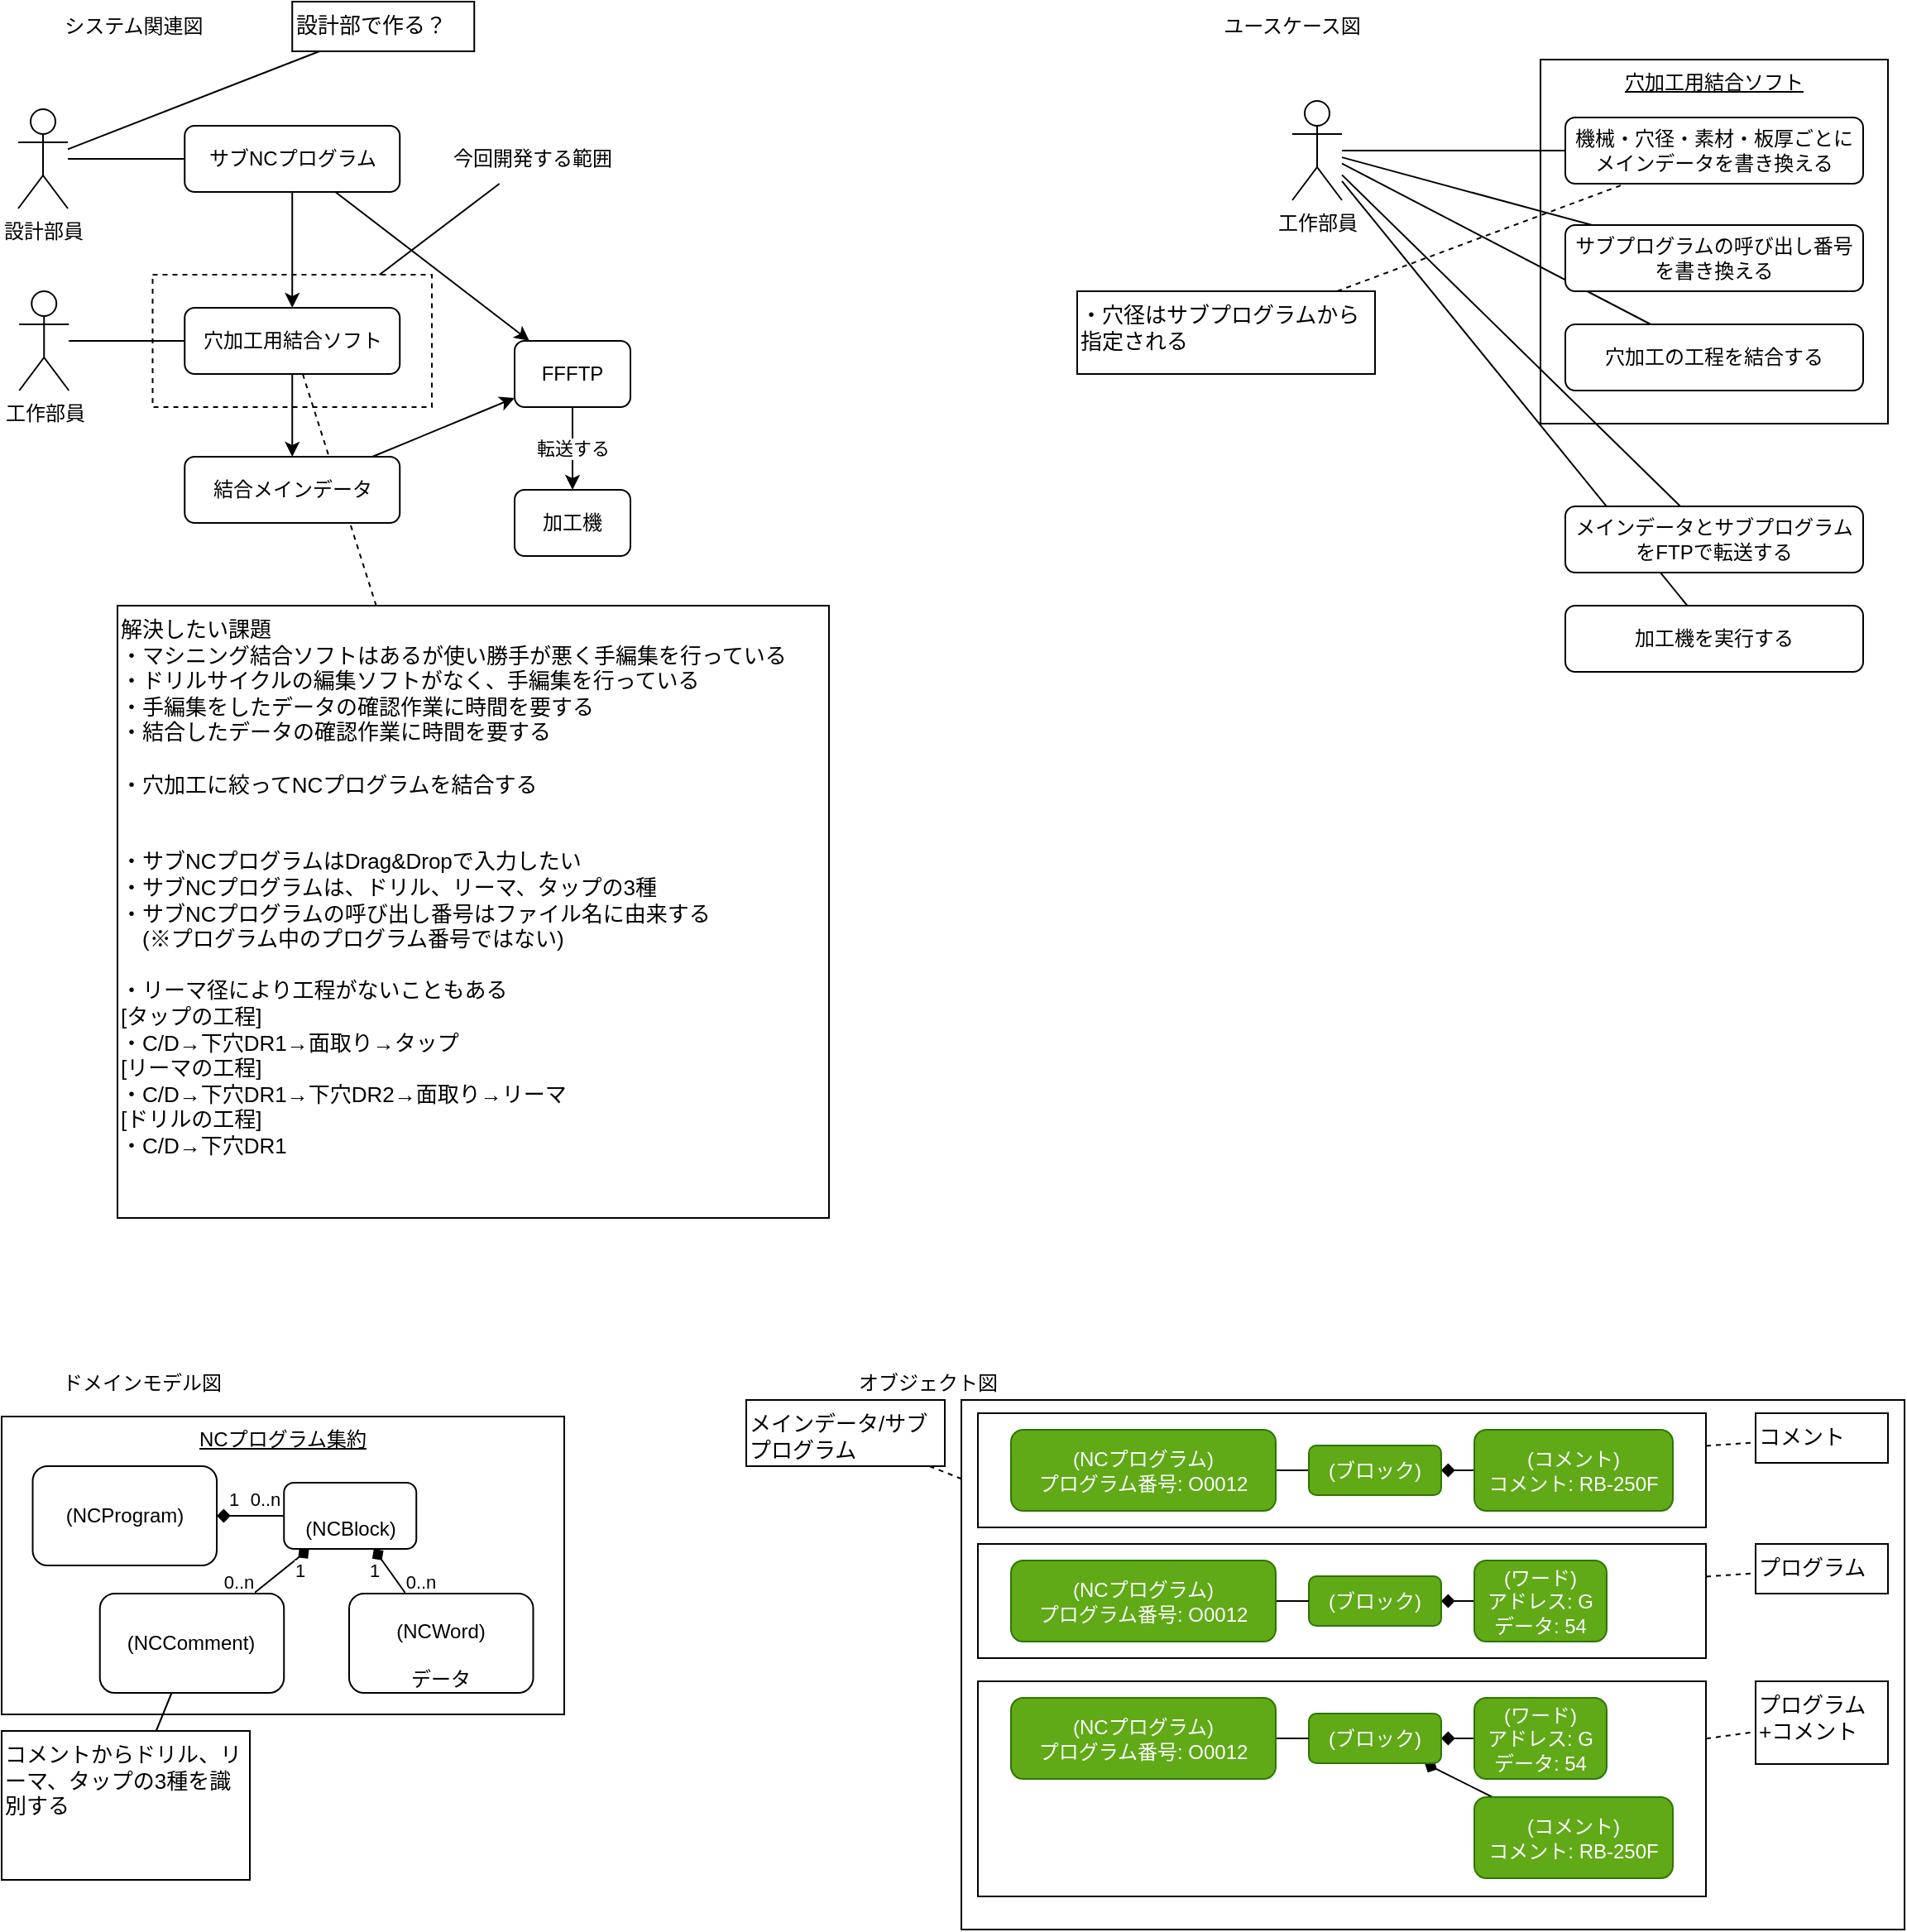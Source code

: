 <mxfile>
    <diagram id="RzdB1_ECVK01WcsdOi-J" name="sodo">
        <mxGraphModel dx="1145" dy="654" grid="1" gridSize="10" guides="1" tooltips="1" connect="1" arrows="1" fold="1" page="1" pageScale="1" pageWidth="1169" pageHeight="827" background="none" math="0" shadow="0">
            <root>
                <mxCell id="0"/>
                <mxCell id="1" parent="0"/>
                <mxCell id="632" value="" style="rounded=0;whiteSpace=wrap;html=1;fontSize=16;" parent="1" vertex="1">
                    <mxGeometry x="590" y="860" width="570" height="320" as="geometry"/>
                </mxCell>
                <mxCell id="631" style="edgeStyle=none;html=1;startArrow=none;startFill=0;endArrow=none;endFill=0;dashed=1;" parent="1" source="629" target="604" edge="1">
                    <mxGeometry relative="1" as="geometry"/>
                </mxCell>
                <mxCell id="629" value="" style="rounded=0;whiteSpace=wrap;html=1;fontSize=16;" parent="1" vertex="1">
                    <mxGeometry x="600" y="947" width="440" height="69" as="geometry"/>
                </mxCell>
                <mxCell id="627" style="edgeStyle=none;html=1;dashed=1;startArrow=none;startFill=0;endArrow=none;endFill=0;" parent="1" source="622" target="IUCaD1viUXP5vsJWslPz-527" edge="1">
                    <mxGeometry relative="1" as="geometry"/>
                </mxCell>
                <mxCell id="622" value="" style="rounded=0;whiteSpace=wrap;html=1;fontSize=16;" parent="1" vertex="1">
                    <mxGeometry x="600" y="868" width="440" height="69" as="geometry"/>
                </mxCell>
                <mxCell id="363" value="&lt;u&gt;NCプログラム集約&lt;/u&gt;" style="rounded=0;whiteSpace=wrap;html=1;verticalAlign=top;" parent="1" vertex="1">
                    <mxGeometry x="10" y="870" width="340" height="180" as="geometry"/>
                </mxCell>
                <mxCell id="240" value="&lt;u&gt;穴加工用結合ソフト&lt;/u&gt;" style="rounded=0;whiteSpace=wrap;html=1;verticalAlign=top;" parent="1" vertex="1">
                    <mxGeometry x="940" y="50" width="210" height="220" as="geometry"/>
                </mxCell>
                <mxCell id="164" style="edgeStyle=none;html=1;fontColor=#FF0000;endArrow=none;endFill=0;dashed=1;startArrow=none;" parent="1" source="5" target="158" edge="1">
                    <mxGeometry relative="1" as="geometry"/>
                </mxCell>
                <mxCell id="121" value="" style="rounded=0;whiteSpace=wrap;html=1;dashed=1;fillColor=none;" parent="1" vertex="1">
                    <mxGeometry x="101.24" y="180" width="168.76" height="80" as="geometry"/>
                </mxCell>
                <mxCell id="2" value="システム関連図" style="text;html=1;strokeColor=none;fillColor=none;align=center;verticalAlign=middle;whiteSpace=wrap;rounded=0;" parent="1" vertex="1">
                    <mxGeometry x="40" y="20" width="100" height="20" as="geometry"/>
                </mxCell>
                <mxCell id="611" style="edgeStyle=none;html=1;startArrow=none;startFill=0;endArrow=classic;endFill=1;" parent="1" source="5" target="610" edge="1">
                    <mxGeometry relative="1" as="geometry"/>
                </mxCell>
                <mxCell id="5" value="穴加工用結合ソフト" style="rounded=1;whiteSpace=wrap;html=1;" parent="1" vertex="1">
                    <mxGeometry x="120.62" y="200" width="130" height="40" as="geometry"/>
                </mxCell>
                <mxCell id="21" value="ユースケース図" style="text;html=1;strokeColor=none;fillColor=none;align=center;verticalAlign=middle;whiteSpace=wrap;rounded=0;" parent="1" vertex="1">
                    <mxGeometry x="740" y="20" width="100" height="20" as="geometry"/>
                </mxCell>
                <mxCell id="33" value="ドメインモデル図" style="text;html=1;strokeColor=none;fillColor=none;align=center;verticalAlign=middle;whiteSpace=wrap;rounded=0;" parent="1" vertex="1">
                    <mxGeometry x="40" y="840" width="110" height="20" as="geometry"/>
                </mxCell>
                <mxCell id="123" style="edgeStyle=none;html=1;endArrow=none;endFill=0;" parent="1" source="122" target="121" edge="1">
                    <mxGeometry relative="1" as="geometry"/>
                </mxCell>
                <mxCell id="122" value="今回開発する範囲" style="text;html=1;strokeColor=none;fillColor=none;align=center;verticalAlign=middle;whiteSpace=wrap;rounded=0;" parent="1" vertex="1">
                    <mxGeometry x="260.62" y="95" width="140" height="30" as="geometry"/>
                </mxCell>
                <mxCell id="260" style="edgeStyle=none;html=1;fontColor=#009900;endArrow=none;endFill=0;" parent="1" source="238" target="259" edge="1">
                    <mxGeometry relative="1" as="geometry"/>
                </mxCell>
                <mxCell id="589" style="edgeStyle=none;html=1;endArrow=none;endFill=0;" parent="1" source="238" target="588" edge="1">
                    <mxGeometry relative="1" as="geometry"/>
                </mxCell>
                <mxCell id="597" style="edgeStyle=none;html=1;endArrow=none;endFill=0;" parent="1" source="238" target="596" edge="1">
                    <mxGeometry relative="1" as="geometry"/>
                </mxCell>
                <mxCell id="607" style="edgeStyle=none;html=1;startArrow=none;startFill=0;endArrow=none;endFill=0;" parent="1" source="238" target="606" edge="1">
                    <mxGeometry relative="1" as="geometry"/>
                </mxCell>
                <mxCell id="609" style="edgeStyle=none;html=1;startArrow=none;startFill=0;endArrow=none;endFill=0;" parent="1" source="238" target="608" edge="1">
                    <mxGeometry relative="1" as="geometry"/>
                </mxCell>
                <mxCell id="238" value="工作部員" style="shape=umlActor;verticalLabelPosition=bottom;verticalAlign=top;html=1;outlineConnect=0;" parent="1" vertex="1">
                    <mxGeometry x="790" y="75" width="30" height="60" as="geometry"/>
                </mxCell>
                <mxCell id="585" style="edgeStyle=none;html=1;endArrow=none;endFill=0;" parent="1" source="249" target="5" edge="1">
                    <mxGeometry relative="1" as="geometry"/>
                </mxCell>
                <mxCell id="249" value="工作部員" style="shape=umlActor;verticalLabelPosition=bottom;verticalAlign=top;html=1;outlineConnect=0;" parent="1" vertex="1">
                    <mxGeometry x="20.62" y="190" width="30" height="60" as="geometry"/>
                </mxCell>
                <mxCell id="259" value="サブプログラムの呼び出し番号を書き換える" style="rounded=1;whiteSpace=wrap;html=1;" parent="1" vertex="1">
                    <mxGeometry x="955" y="150" width="180" height="40" as="geometry"/>
                </mxCell>
                <mxCell id="372" value="オブジェクト図" style="text;html=1;strokeColor=none;fillColor=none;align=center;verticalAlign=middle;whiteSpace=wrap;rounded=0;" parent="1" vertex="1">
                    <mxGeometry x="520" y="840" width="100" height="20" as="geometry"/>
                </mxCell>
                <mxCell id="594" style="edgeStyle=none;html=1;endArrow=none;endFill=0;" parent="1" source="465" target="592" edge="1">
                    <mxGeometry relative="1" as="geometry"/>
                </mxCell>
                <mxCell id="465" value="(NCプログラム)&lt;br&gt;プログラム番号: O0012" style="rounded=1;whiteSpace=wrap;html=1;verticalAlign=middle;align=center;fillColor=#60a917;strokeColor=#2D7600;fontColor=#ffffff;" parent="1" vertex="1">
                    <mxGeometry x="620" y="878" width="160" height="49" as="geometry"/>
                </mxCell>
                <mxCell id="664" value="1" style="edgeStyle=none;html=1;startArrow=diamond;startFill=1;endArrow=none;endFill=0;" edge="1" parent="1" source="513" target="661">
                    <mxGeometry x="-0.508" y="10" relative="1" as="geometry">
                        <mxPoint as="offset"/>
                    </mxGeometry>
                </mxCell>
                <mxCell id="667" value="0..n" style="edgeLabel;html=1;align=center;verticalAlign=middle;resizable=0;points=[];" vertex="1" connectable="0" parent="664">
                    <mxGeometry x="0.615" relative="1" as="geometry">
                        <mxPoint x="-4" y="-10" as="offset"/>
                    </mxGeometry>
                </mxCell>
                <mxCell id="513" value="&lt;span style=&quot;color: rgb(255 , 255 , 255)&quot;&gt;&lt;u&gt;NCプログラム&lt;/u&gt;&lt;/span&gt;(NCProgram&lt;span&gt;)&lt;/span&gt;&lt;br style=&quot;color: rgb(255 , 255 , 255)&quot;&gt;&lt;span style=&quot;color: rgb(255 , 255 , 255)&quot;&gt;プログラム番号&lt;/span&gt;" style="rounded=1;whiteSpace=wrap;html=1;verticalAlign=middle;align=center;" parent="1" vertex="1">
                    <mxGeometry x="28.76" y="900" width="111.24" height="60" as="geometry"/>
                </mxCell>
                <mxCell id="158" value="&lt;span&gt;解決したい課題&lt;br&gt;・マシニング結合ソフトはあるが使い勝手が悪く手編集を行っている&lt;/span&gt;&lt;br&gt;&lt;p style=&quot;margin-top: 0pt ; margin-bottom: 0pt ; margin-left: 0in ; direction: ltr ; unicode-bidi: embed ; word-break: normal&quot;&gt;・ドリルサイクルの編集ソフトがなく、手編集を行っている&lt;/p&gt;&lt;p style=&quot;margin-top: 0pt ; margin-bottom: 0pt ; margin-left: 0in ; direction: ltr ; unicode-bidi: embed ; word-break: normal&quot;&gt;・手編集をしたデータの確認作業に時間を要する&lt;/p&gt;&lt;p style=&quot;margin-top: 0pt ; margin-bottom: 0pt ; margin-left: 0in ; direction: ltr ; unicode-bidi: embed ; word-break: normal&quot;&gt;・結合したデータの確認作業に時間を要する&lt;/p&gt;&lt;p style=&quot;margin-top: 0pt ; margin-bottom: 0pt ; margin-left: 0in ; direction: ltr ; unicode-bidi: embed ; word-break: normal&quot;&gt;&lt;br&gt;&lt;/p&gt;&lt;p style=&quot;margin-top: 0pt ; margin-bottom: 0pt ; margin-left: 0in ; direction: ltr ; unicode-bidi: embed ; word-break: normal&quot;&gt;・穴加工に絞ってNCプログラムを結合する&lt;/p&gt;&lt;p style=&quot;margin-top: 0pt ; margin-bottom: 0pt ; margin-left: 0in ; direction: ltr ; unicode-bidi: embed ; word-break: normal&quot;&gt;&lt;br&gt;&lt;/p&gt;&lt;p style=&quot;margin-top: 0pt ; margin-bottom: 0pt ; margin-left: 0in ; direction: ltr ; unicode-bidi: embed ; word-break: normal&quot;&gt;&lt;br&gt;&lt;/p&gt;&lt;p style=&quot;margin-top: 0pt ; margin-bottom: 0pt ; margin-left: 0in ; direction: ltr ; unicode-bidi: embed ; word-break: normal&quot;&gt;・サブNCプログラムはDrag&amp;amp;Dropで入力したい&lt;/p&gt;&lt;p style=&quot;margin-top: 0pt ; margin-bottom: 0pt ; margin-left: 0in ; direction: ltr ; unicode-bidi: embed ; word-break: normal&quot;&gt;・サブNCプログラムは、ドリル、リーマ、タップの3種&lt;/p&gt;&lt;p style=&quot;margin-top: 0pt ; margin-bottom: 0pt ; margin-left: 0in ; direction: ltr ; unicode-bidi: embed ; word-break: normal&quot;&gt;・サブNCプログラムの呼び出し番号はファイル名に由来する&lt;/p&gt;&lt;p style=&quot;margin-top: 0pt ; margin-bottom: 0pt ; margin-left: 0in ; direction: ltr ; unicode-bidi: embed ; word-break: normal&quot;&gt;　(※プログラム中のプログラム番号ではない)&lt;/p&gt;&lt;p style=&quot;margin-top: 0pt ; margin-bottom: 0pt ; margin-left: 0in ; direction: ltr ; unicode-bidi: embed ; word-break: normal&quot;&gt;&lt;br&gt;&lt;/p&gt;&lt;p style=&quot;margin-top: 0pt ; margin-bottom: 0pt ; margin-left: 0in ; direction: ltr ; unicode-bidi: embed ; word-break: normal&quot;&gt;・リーマ径により工程がないこともある&lt;/p&gt;&lt;p style=&quot;margin-top: 0pt ; margin-bottom: 0pt ; margin-left: 0in ; direction: ltr ; unicode-bidi: embed ; word-break: normal&quot;&gt;[タップの工程]&lt;/p&gt;&lt;p style=&quot;margin-top: 0pt ; margin-bottom: 0pt ; margin-left: 0in ; direction: ltr ; unicode-bidi: embed ; word-break: normal&quot;&gt;・C/D→下穴DR1→面取り→タップ&lt;/p&gt;&lt;p style=&quot;margin-top: 0pt ; margin-bottom: 0pt ; margin-left: 0in ; direction: ltr ; unicode-bidi: embed ; word-break: normal&quot;&gt;[リーマの工程]&lt;/p&gt;&lt;p style=&quot;margin-top: 0pt ; margin-bottom: 0pt ; margin-left: 0in ; direction: ltr ; unicode-bidi: embed ; word-break: normal&quot;&gt;・C/D→下穴DR1→下穴DR2→面取り→リーマ&lt;br&gt;&lt;/p&gt;&lt;p style=&quot;margin-top: 0pt ; margin-bottom: 0pt ; margin-left: 0in ; direction: ltr ; unicode-bidi: embed ; word-break: normal&quot;&gt;[ドリルの工程]&lt;/p&gt;・C/D→下穴DR1" style="rounded=0;whiteSpace=wrap;html=1;align=left;verticalAlign=top;fontSize=13;fontColor=default;" parent="1" vertex="1">
                    <mxGeometry x="80" y="380" width="430" height="370" as="geometry"/>
                </mxCell>
                <mxCell id="IUCaD1viUXP5vsJWslPz-527" value="&lt;span style=&quot;font-size: 13px&quot;&gt;コメント&lt;br style=&quot;font-size: 13px&quot;&gt;&lt;/span&gt;" style="rounded=0;whiteSpace=wrap;html=1;align=left;verticalAlign=top;fontSize=13;spacing=2;" parent="1" vertex="1">
                    <mxGeometry x="1070" y="868" width="80" height="30" as="geometry"/>
                </mxCell>
                <mxCell id="537" value="コメントからドリル、リーマ、タップの3種を識別する" style="rounded=0;whiteSpace=wrap;html=1;align=left;verticalAlign=top;fontSize=13;spacing=2;" parent="1" vertex="1">
                    <mxGeometry x="10" y="1060" width="150" height="90" as="geometry"/>
                </mxCell>
                <mxCell id="580" style="edgeStyle=none;html=1;" parent="1" source="579" target="5" edge="1">
                    <mxGeometry relative="1" as="geometry"/>
                </mxCell>
                <mxCell id="613" style="edgeStyle=none;html=1;startArrow=none;startFill=0;endArrow=classic;endFill=1;" parent="1" source="579" target="612" edge="1">
                    <mxGeometry relative="1" as="geometry"/>
                </mxCell>
                <mxCell id="579" value="サブNCプログラム" style="rounded=1;whiteSpace=wrap;html=1;" parent="1" vertex="1">
                    <mxGeometry x="120.62" y="90" width="130" height="40" as="geometry"/>
                </mxCell>
                <mxCell id="582" style="edgeStyle=none;html=1;endArrow=none;endFill=0;" parent="1" source="581" target="579" edge="1">
                    <mxGeometry relative="1" as="geometry"/>
                </mxCell>
                <mxCell id="581" value="設計部員" style="shape=umlActor;verticalLabelPosition=bottom;verticalAlign=top;html=1;outlineConnect=0;" parent="1" vertex="1">
                    <mxGeometry x="20.0" y="80" width="30" height="60" as="geometry"/>
                </mxCell>
                <mxCell id="584" style="edgeStyle=none;html=1;endArrow=none;endFill=0;" parent="1" source="583" target="581" edge="1">
                    <mxGeometry relative="1" as="geometry"/>
                </mxCell>
                <mxCell id="583" value="設計部で作る？" style="rounded=0;whiteSpace=wrap;html=1;align=left;verticalAlign=top;fontSize=13;fontColor=default;" parent="1" vertex="1">
                    <mxGeometry x="185.62" y="15" width="110" height="30" as="geometry"/>
                </mxCell>
                <mxCell id="588" value="機械・穴径・素材・板厚ごとにメインデータを書き換える" style="rounded=1;whiteSpace=wrap;html=1;" parent="1" vertex="1">
                    <mxGeometry x="955" y="85" width="180" height="40" as="geometry"/>
                </mxCell>
                <mxCell id="591" style="edgeStyle=none;html=1;endArrow=none;endFill=0;dashed=1;" parent="1" source="590" target="588" edge="1">
                    <mxGeometry relative="1" as="geometry"/>
                </mxCell>
                <mxCell id="590" value="・穴径はサブプログラムから指定される&lt;br&gt;&lt;p style=&quot;margin-top: 0pt ; margin-bottom: 0pt ; margin-left: 0in ; direction: ltr ; unicode-bidi: embed ; word-break: normal&quot;&gt;&lt;br&gt;&lt;/p&gt;" style="rounded=0;whiteSpace=wrap;html=1;align=left;verticalAlign=top;fontSize=13;fontColor=default;" parent="1" vertex="1">
                    <mxGeometry x="660" y="190" width="180" height="50" as="geometry"/>
                </mxCell>
                <mxCell id="595" style="edgeStyle=none;html=1;endArrow=none;endFill=0;startArrow=diamond;startFill=1;" parent="1" source="601" target="593" edge="1">
                    <mxGeometry relative="1" as="geometry"/>
                </mxCell>
                <mxCell id="599" style="edgeStyle=none;html=1;endArrow=none;endFill=0;startArrow=diamond;startFill=1;" parent="1" source="592" target="598" edge="1">
                    <mxGeometry relative="1" as="geometry"/>
                </mxCell>
                <mxCell id="592" value="(ブロック)" style="rounded=1;whiteSpace=wrap;html=1;verticalAlign=middle;align=center;fillColor=#60a917;strokeColor=#2D7600;fontColor=#ffffff;" parent="1" vertex="1">
                    <mxGeometry x="800" y="887.5" width="80" height="30" as="geometry"/>
                </mxCell>
                <mxCell id="593" value="(ワード)&lt;br&gt;アドレス: G&lt;br&gt;データ: 54" style="rounded=1;whiteSpace=wrap;html=1;verticalAlign=middle;align=center;fillColor=#60a917;strokeColor=#2D7600;fontColor=#ffffff;" parent="1" vertex="1">
                    <mxGeometry x="900" y="957" width="80" height="49" as="geometry"/>
                </mxCell>
                <mxCell id="596" value="穴加工の工程を結合する" style="rounded=1;whiteSpace=wrap;html=1;" parent="1" vertex="1">
                    <mxGeometry x="955" y="210" width="180" height="40" as="geometry"/>
                </mxCell>
                <mxCell id="598" value="(コメント)&lt;br&gt;コメント: RB-250F" style="rounded=1;whiteSpace=wrap;html=1;verticalAlign=middle;align=center;fillColor=#60a917;strokeColor=#2D7600;fontColor=#ffffff;" parent="1" vertex="1">
                    <mxGeometry x="900" y="878" width="120" height="49" as="geometry"/>
                </mxCell>
                <mxCell id="601" value="(ブロック)" style="rounded=1;whiteSpace=wrap;html=1;verticalAlign=middle;align=center;fillColor=#60a917;strokeColor=#2D7600;fontColor=#ffffff;" parent="1" vertex="1">
                    <mxGeometry x="800" y="966.5" width="80" height="30" as="geometry"/>
                </mxCell>
                <mxCell id="604" value="&lt;span style=&quot;font-size: 13px&quot;&gt;プログラム&lt;br style=&quot;font-size: 13px&quot;&gt;&lt;/span&gt;" style="rounded=0;whiteSpace=wrap;html=1;align=left;verticalAlign=top;fontSize=13;spacing=2;" parent="1" vertex="1">
                    <mxGeometry x="1070" y="947" width="80" height="30" as="geometry"/>
                </mxCell>
                <mxCell id="606" value="メインデータとサブプログラムをFTPで転送する" style="rounded=1;whiteSpace=wrap;html=1;" parent="1" vertex="1">
                    <mxGeometry x="955" y="320" width="180" height="40" as="geometry"/>
                </mxCell>
                <mxCell id="608" value="加工機を実行する" style="rounded=1;whiteSpace=wrap;html=1;" parent="1" vertex="1">
                    <mxGeometry x="955" y="380" width="180" height="40" as="geometry"/>
                </mxCell>
                <mxCell id="614" style="edgeStyle=none;html=1;startArrow=none;startFill=0;endArrow=classic;endFill=1;" parent="1" source="610" target="612" edge="1">
                    <mxGeometry relative="1" as="geometry"/>
                </mxCell>
                <mxCell id="610" value="結合メインデータ" style="rounded=1;whiteSpace=wrap;html=1;" parent="1" vertex="1">
                    <mxGeometry x="120.62" y="290" width="130" height="40" as="geometry"/>
                </mxCell>
                <mxCell id="617" value="転送する" style="edgeStyle=none;html=1;startArrow=none;startFill=0;endArrow=classic;endFill=1;" parent="1" source="612" target="615" edge="1">
                    <mxGeometry relative="1" as="geometry"/>
                </mxCell>
                <mxCell id="612" value="FFFTP" style="rounded=1;whiteSpace=wrap;html=1;" parent="1" vertex="1">
                    <mxGeometry x="320" y="220" width="70" height="40" as="geometry"/>
                </mxCell>
                <mxCell id="615" value="加工機" style="rounded=1;whiteSpace=wrap;html=1;" parent="1" vertex="1">
                    <mxGeometry x="320" y="310" width="70" height="40" as="geometry"/>
                </mxCell>
                <mxCell id="633" style="edgeStyle=none;html=1;dashed=1;startArrow=none;startFill=0;endArrow=none;endFill=0;" parent="1" source="623" target="632" edge="1">
                    <mxGeometry relative="1" as="geometry"/>
                </mxCell>
                <mxCell id="623" value="&lt;span style=&quot;font-size: 13px&quot;&gt;メインデータ/サブプログラム&lt;br style=&quot;font-size: 13px&quot;&gt;&lt;/span&gt;" style="rounded=0;whiteSpace=wrap;html=1;align=left;verticalAlign=top;fontSize=13;spacing=2;" parent="1" vertex="1">
                    <mxGeometry x="460" y="860" width="120" height="40" as="geometry"/>
                </mxCell>
                <mxCell id="630" style="edgeStyle=none;html=1;startArrow=none;startFill=0;endArrow=none;endFill=0;" parent="1" source="628" target="601" edge="1">
                    <mxGeometry relative="1" as="geometry"/>
                </mxCell>
                <mxCell id="628" value="(NCプログラム)&lt;br&gt;プログラム番号: O0012" style="rounded=1;whiteSpace=wrap;html=1;verticalAlign=middle;align=center;fillColor=#60a917;strokeColor=#2D7600;fontColor=#ffffff;" parent="1" vertex="1">
                    <mxGeometry x="620" y="957" width="160" height="49" as="geometry"/>
                </mxCell>
                <mxCell id="651" style="edgeStyle=none;html=1;startArrow=none;startFill=0;endArrow=none;endFill=0;dashed=1;" edge="1" source="652" target="656" parent="1">
                    <mxGeometry relative="1" as="geometry"/>
                </mxCell>
                <mxCell id="652" value="" style="rounded=0;whiteSpace=wrap;html=1;fontSize=16;" vertex="1" parent="1">
                    <mxGeometry x="600" y="1030" width="440" height="130" as="geometry"/>
                </mxCell>
                <mxCell id="653" style="edgeStyle=none;html=1;endArrow=none;endFill=0;startArrow=diamond;startFill=1;" edge="1" source="655" target="654" parent="1">
                    <mxGeometry relative="1" as="geometry"/>
                </mxCell>
                <mxCell id="654" value="(ワード)&lt;br&gt;アドレス: G&lt;br&gt;データ: 54" style="rounded=1;whiteSpace=wrap;html=1;verticalAlign=middle;align=center;fillColor=#60a917;strokeColor=#2D7600;fontColor=#ffffff;" vertex="1" parent="1">
                    <mxGeometry x="900" y="1040" width="80" height="49" as="geometry"/>
                </mxCell>
                <mxCell id="660" style="edgeStyle=none;html=1;startArrow=diamond;startFill=1;endArrow=none;endFill=0;" edge="1" parent="1" source="655" target="659">
                    <mxGeometry relative="1" as="geometry"/>
                </mxCell>
                <mxCell id="655" value="(ブロック)" style="rounded=1;whiteSpace=wrap;html=1;verticalAlign=middle;align=center;fillColor=#60a917;strokeColor=#2D7600;fontColor=#ffffff;" vertex="1" parent="1">
                    <mxGeometry x="800" y="1049.5" width="80" height="30" as="geometry"/>
                </mxCell>
                <mxCell id="656" value="&lt;span style=&quot;font-size: 13px&quot;&gt;プログラム+コメント&lt;br style=&quot;font-size: 13px&quot;&gt;&lt;/span&gt;" style="rounded=0;whiteSpace=wrap;html=1;align=left;verticalAlign=top;fontSize=13;spacing=2;" vertex="1" parent="1">
                    <mxGeometry x="1070" y="1030" width="80" height="50" as="geometry"/>
                </mxCell>
                <mxCell id="657" style="edgeStyle=none;html=1;startArrow=none;startFill=0;endArrow=none;endFill=0;" edge="1" source="658" target="655" parent="1">
                    <mxGeometry relative="1" as="geometry"/>
                </mxCell>
                <mxCell id="658" value="(NCプログラム)&lt;br&gt;プログラム番号: O0012" style="rounded=1;whiteSpace=wrap;html=1;verticalAlign=middle;align=center;fillColor=#60a917;strokeColor=#2D7600;fontColor=#ffffff;" vertex="1" parent="1">
                    <mxGeometry x="620" y="1040" width="160" height="49" as="geometry"/>
                </mxCell>
                <mxCell id="659" value="(コメント)&lt;br&gt;コメント: RB-250F" style="rounded=1;whiteSpace=wrap;html=1;verticalAlign=middle;align=center;fillColor=#60a917;strokeColor=#2D7600;fontColor=#ffffff;" vertex="1" parent="1">
                    <mxGeometry x="900" y="1100" width="120" height="49" as="geometry"/>
                </mxCell>
                <mxCell id="665" style="edgeStyle=none;html=1;startArrow=diamond;startFill=1;endArrow=none;endFill=0;" edge="1" parent="1" source="661" target="662">
                    <mxGeometry relative="1" as="geometry"/>
                </mxCell>
                <mxCell id="668" value="1" style="edgeLabel;html=1;align=center;verticalAlign=middle;resizable=0;points=[];" vertex="1" connectable="0" parent="665">
                    <mxGeometry x="-0.539" y="-1" relative="1" as="geometry">
                        <mxPoint x="2" y="7" as="offset"/>
                    </mxGeometry>
                </mxCell>
                <mxCell id="669" value="0..n" style="edgeLabel;html=1;align=center;verticalAlign=middle;resizable=0;points=[];" vertex="1" connectable="0" parent="665">
                    <mxGeometry x="0.595" relative="1" as="geometry">
                        <mxPoint x="-16" y="-2" as="offset"/>
                    </mxGeometry>
                </mxCell>
                <mxCell id="666" style="edgeStyle=none;html=1;startArrow=diamond;startFill=1;endArrow=none;endFill=0;" edge="1" parent="1" source="661" target="663">
                    <mxGeometry relative="1" as="geometry"/>
                </mxCell>
                <mxCell id="670" value="1" style="edgeLabel;html=1;align=center;verticalAlign=middle;resizable=0;points=[];" vertex="1" connectable="0" parent="666">
                    <mxGeometry x="-0.565" y="1" relative="1" as="geometry">
                        <mxPoint x="-5" y="8" as="offset"/>
                    </mxGeometry>
                </mxCell>
                <mxCell id="671" value="0..n" style="edgeLabel;html=1;align=center;verticalAlign=middle;resizable=0;points=[];" vertex="1" connectable="0" parent="666">
                    <mxGeometry x="0.675" relative="1" as="geometry">
                        <mxPoint x="12" y="-3" as="offset"/>
                    </mxGeometry>
                </mxCell>
                <mxCell id="661" value="&lt;span style=&quot;color: rgb(255 , 255 , 255)&quot;&gt;&lt;u&gt;ブロック&lt;br&gt;&lt;/u&gt;&lt;/span&gt;(NCBlock&lt;span&gt;)&lt;/span&gt;" style="rounded=1;whiteSpace=wrap;html=1;verticalAlign=middle;align=center;" vertex="1" parent="1">
                    <mxGeometry x="180.62" y="910" width="80" height="40" as="geometry"/>
                </mxCell>
                <mxCell id="672" style="edgeStyle=none;html=1;startArrow=none;startFill=0;endArrow=none;endFill=0;" edge="1" parent="1" source="662" target="537">
                    <mxGeometry relative="1" as="geometry"/>
                </mxCell>
                <mxCell id="662" value="&lt;span style=&quot;color: rgb(255 , 255 , 255)&quot;&gt;&lt;u&gt;コメント&lt;br&gt;&lt;/u&gt;&lt;/span&gt;(NCComment&lt;span&gt;)&lt;/span&gt;&lt;br style=&quot;color: rgb(255 , 255 , 255)&quot;&gt;&lt;font color=&quot;#ffffff&quot;&gt;コメント&lt;/font&gt;" style="rounded=1;whiteSpace=wrap;html=1;verticalAlign=middle;align=center;" vertex="1" parent="1">
                    <mxGeometry x="69.38" y="977" width="111.24" height="60" as="geometry"/>
                </mxCell>
                <mxCell id="663" value="&lt;span style=&quot;color: rgb(255 , 255 , 255)&quot;&gt;&lt;u&gt;ワード&lt;br&gt;&lt;/u&gt;&lt;/span&gt;(NCWord&lt;span&gt;)&lt;/span&gt;&lt;br style=&quot;color: rgb(255 , 255 , 255)&quot;&gt;&lt;font color=&quot;#ffffff&quot;&gt;アドレス&lt;br&gt;&lt;/font&gt;データ" style="rounded=1;whiteSpace=wrap;html=1;verticalAlign=middle;align=center;" vertex="1" parent="1">
                    <mxGeometry x="220" y="977" width="111.24" height="60" as="geometry"/>
                </mxCell>
            </root>
        </mxGraphModel>
    </diagram>
    <diagram id="GC2mZp-eliTmwVE0-EQn" name="タイミング図">
        <mxGraphModel dx="1374" dy="544" grid="1" gridSize="10" guides="1" tooltips="1" connect="1" arrows="1" fold="1" page="1" pageScale="1" pageWidth="1169" pageHeight="827" math="0" shadow="0">
            <root>
                <mxCell id="uFFxeDsAcsZEt6mVLsAy-0"/>
                <mxCell id="uFFxeDsAcsZEt6mVLsAy-1" parent="uFFxeDsAcsZEt6mVLsAy-0"/>
                <mxCell id="cWa9Pjb9JkdC5c4ndMY4-25" style="edgeStyle=orthogonalEdgeStyle;html=1;fontSize=16;fontColor=default;endArrow=classic;endFill=1;" parent="uFFxeDsAcsZEt6mVLsAy-1" source="cWa9Pjb9JkdC5c4ndMY4-1" target="cWa9Pjb9JkdC5c4ndMY4-4" edge="1">
                    <mxGeometry relative="1" as="geometry"/>
                </mxCell>
                <mxCell id="cWa9Pjb9JkdC5c4ndMY4-1" value="勤怠エクセル作成" style="shape=note2;boundedLbl=1;whiteSpace=wrap;html=1;size=25;verticalAlign=top;align=center;fontSize=16;fontColor=default;" parent="uFFxeDsAcsZEt6mVLsAy-1" vertex="1">
                    <mxGeometry x="270" y="40" width="90" height="110" as="geometry"/>
                </mxCell>
                <mxCell id="cWa9Pjb9JkdC5c4ndMY4-2" value="社員" style="text;html=1;strokeColor=none;fillColor=none;align=center;verticalAlign=middle;whiteSpace=wrap;rounded=0;fontSize=16;fontColor=default;" parent="uFFxeDsAcsZEt6mVLsAy-1" vertex="1">
                    <mxGeometry x="30" y="80" width="160" height="30" as="geometry"/>
                </mxCell>
                <mxCell id="cWa9Pjb9JkdC5c4ndMY4-3" value="今回のソフト" style="text;html=1;strokeColor=none;fillColor=none;align=center;verticalAlign=middle;whiteSpace=wrap;rounded=0;fontSize=16;fontColor=default;" parent="uFFxeDsAcsZEt6mVLsAy-1" vertex="1">
                    <mxGeometry x="40" y="280" width="160" height="30" as="geometry"/>
                </mxCell>
                <mxCell id="cWa9Pjb9JkdC5c4ndMY4-26" style="edgeStyle=orthogonalEdgeStyle;html=1;fontSize=16;fontColor=default;endArrow=classic;endFill=1;entryX=0.5;entryY=0;entryDx=0;entryDy=0;" parent="uFFxeDsAcsZEt6mVLsAy-1" source="cWa9Pjb9JkdC5c4ndMY4-4" target="cWa9Pjb9JkdC5c4ndMY4-29" edge="1">
                    <mxGeometry relative="1" as="geometry">
                        <mxPoint x="740" y="500" as="targetPoint"/>
                    </mxGeometry>
                </mxCell>
                <mxCell id="cWa9Pjb9JkdC5c4ndMY4-32" value="一致した場合" style="edgeLabel;html=1;align=center;verticalAlign=middle;resizable=0;points=[];fontSize=16;fontColor=default;" parent="cWa9Pjb9JkdC5c4ndMY4-26" vertex="1" connectable="0">
                    <mxGeometry x="-0.47" relative="1" as="geometry">
                        <mxPoint x="-1" as="offset"/>
                    </mxGeometry>
                </mxCell>
                <mxCell id="xza8FR8Zr-br7byPEPtf-0" style="edgeStyle=orthogonalEdgeStyle;html=1;entryX=0;entryY=0.5;entryDx=0;entryDy=0;entryPerimeter=0;" parent="uFFxeDsAcsZEt6mVLsAy-1" source="cWa9Pjb9JkdC5c4ndMY4-4" target="cWa9Pjb9JkdC5c4ndMY4-6" edge="1">
                    <mxGeometry relative="1" as="geometry">
                        <Array as="points">
                            <mxPoint x="310" y="290"/>
                            <mxPoint x="310" y="525"/>
                        </Array>
                    </mxGeometry>
                </mxCell>
                <mxCell id="xza8FR8Zr-br7byPEPtf-1" value="一致しなかった場合" style="edgeLabel;html=1;align=center;verticalAlign=middle;resizable=0;points=[];fontSize=16;" parent="xza8FR8Zr-br7byPEPtf-0" vertex="1" connectable="0">
                    <mxGeometry x="-0.789" relative="1" as="geometry">
                        <mxPoint x="-43" as="offset"/>
                    </mxGeometry>
                </mxCell>
                <mxCell id="xza8FR8Zr-br7byPEPtf-2" value="タイムレコーダーかCSVを直す" style="edgeLabel;html=1;align=center;verticalAlign=middle;resizable=0;points=[];fontSize=16;" parent="xza8FR8Zr-br7byPEPtf-0" vertex="1" connectable="0">
                    <mxGeometry x="0.115" relative="1" as="geometry">
                        <mxPoint x="160" y="-44" as="offset"/>
                    </mxGeometry>
                </mxCell>
                <mxCell id="cWa9Pjb9JkdC5c4ndMY4-4" value="比較" style="rounded=1;whiteSpace=wrap;html=1;fontSize=16;fontColor=default;" parent="uFFxeDsAcsZEt6mVLsAy-1" vertex="1">
                    <mxGeometry x="590" y="260" width="120" height="60" as="geometry"/>
                </mxCell>
                <mxCell id="cWa9Pjb9JkdC5c4ndMY4-5" value="タイムレコーダーのアプリケーション" style="text;html=1;strokeColor=none;fillColor=none;align=center;verticalAlign=middle;whiteSpace=wrap;rounded=0;fontSize=16;fontColor=default;" parent="uFFxeDsAcsZEt6mVLsAy-1" vertex="1">
                    <mxGeometry x="40" y="490" width="160" height="70" as="geometry"/>
                </mxCell>
                <mxCell id="cWa9Pjb9JkdC5c4ndMY4-30" style="edgeStyle=orthogonalEdgeStyle;html=1;entryX=0;entryY=0.5;entryDx=0;entryDy=0;fontSize=16;fontColor=default;endArrow=classic;endFill=1;exitX=0;exitY=0;exitDx=90;exitDy=67.5;exitPerimeter=0;" parent="uFFxeDsAcsZEt6mVLsAy-1" source="cWa9Pjb9JkdC5c4ndMY4-6" target="cWa9Pjb9JkdC5c4ndMY4-29" edge="1">
                    <mxGeometry relative="1" as="geometry"/>
                </mxCell>
                <mxCell id="cWa9Pjb9JkdC5c4ndMY4-6" value="CSV作成" style="shape=note2;boundedLbl=1;whiteSpace=wrap;html=1;size=25;verticalAlign=top;align=center;fontSize=16;fontColor=default;" parent="uFFxeDsAcsZEt6mVLsAy-1" vertex="1">
                    <mxGeometry x="430" y="470" width="90" height="110" as="geometry"/>
                </mxCell>
                <mxCell id="cWa9Pjb9JkdC5c4ndMY4-9" value="給与のシステム" style="text;html=1;strokeColor=none;fillColor=none;align=center;verticalAlign=middle;whiteSpace=wrap;rounded=0;fontSize=16;fontColor=default;" parent="uFFxeDsAcsZEt6mVLsAy-1" vertex="1">
                    <mxGeometry x="40" y="710" width="160" height="70" as="geometry"/>
                </mxCell>
                <mxCell id="cWa9Pjb9JkdC5c4ndMY4-10" value="取込" style="rounded=1;whiteSpace=wrap;html=1;fontSize=16;fontColor=default;" parent="uFFxeDsAcsZEt6mVLsAy-1" vertex="1">
                    <mxGeometry x="810" y="715" width="120" height="60" as="geometry"/>
                </mxCell>
                <mxCell id="cWa9Pjb9JkdC5c4ndMY4-12" value="" style="endArrow=none;html=1;fontSize=16;fontColor=default;" parent="uFFxeDsAcsZEt6mVLsAy-1" edge="1">
                    <mxGeometry width="50" height="50" relative="1" as="geometry">
                        <mxPoint x="20" y="210" as="sourcePoint"/>
                        <mxPoint x="1140" y="210" as="targetPoint"/>
                    </mxGeometry>
                </mxCell>
                <mxCell id="cWa9Pjb9JkdC5c4ndMY4-13" value="" style="endArrow=none;html=1;fontSize=16;fontColor=default;" parent="uFFxeDsAcsZEt6mVLsAy-1" edge="1">
                    <mxGeometry width="50" height="50" relative="1" as="geometry">
                        <mxPoint x="20" y="400" as="sourcePoint"/>
                        <mxPoint x="1140" y="400" as="targetPoint"/>
                    </mxGeometry>
                </mxCell>
                <mxCell id="cWa9Pjb9JkdC5c4ndMY4-14" value="" style="endArrow=none;html=1;fontSize=16;fontColor=default;" parent="uFFxeDsAcsZEt6mVLsAy-1" edge="1">
                    <mxGeometry width="50" height="50" relative="1" as="geometry">
                        <mxPoint x="20" y="650" as="sourcePoint"/>
                        <mxPoint x="1140" y="650" as="targetPoint"/>
                    </mxGeometry>
                </mxCell>
                <mxCell id="cWa9Pjb9JkdC5c4ndMY4-17" value="" style="endArrow=none;dashed=1;html=1;dashPattern=1 3;strokeWidth=2;fontSize=16;fontColor=default;" parent="uFFxeDsAcsZEt6mVLsAy-1" edge="1">
                    <mxGeometry width="50" height="50" relative="1" as="geometry">
                        <mxPoint x="220" y="810" as="sourcePoint"/>
                        <mxPoint x="220" y="10.0" as="targetPoint"/>
                    </mxGeometry>
                </mxCell>
                <mxCell id="cWa9Pjb9JkdC5c4ndMY4-18" value="" style="endArrow=none;dashed=1;html=1;dashPattern=1 3;strokeWidth=2;fontSize=16;fontColor=default;" parent="uFFxeDsAcsZEt6mVLsAy-1" edge="1">
                    <mxGeometry width="50" height="50" relative="1" as="geometry">
                        <mxPoint x="390" y="810" as="sourcePoint"/>
                        <mxPoint x="390" y="10.0" as="targetPoint"/>
                    </mxGeometry>
                </mxCell>
                <mxCell id="cWa9Pjb9JkdC5c4ndMY4-19" value="" style="endArrow=none;dashed=1;html=1;dashPattern=1 3;strokeWidth=2;fontSize=16;fontColor=default;" parent="uFFxeDsAcsZEt6mVLsAy-1" edge="1">
                    <mxGeometry width="50" height="50" relative="1" as="geometry">
                        <mxPoint x="560" y="810" as="sourcePoint"/>
                        <mxPoint x="560" y="10.0" as="targetPoint"/>
                    </mxGeometry>
                </mxCell>
                <mxCell id="cWa9Pjb9JkdC5c4ndMY4-7" style="edgeStyle=orthogonalEdgeStyle;html=1;fontSize=16;fontColor=default;endArrow=classic;endFill=1;" parent="uFFxeDsAcsZEt6mVLsAy-1" source="cWa9Pjb9JkdC5c4ndMY4-6" target="cWa9Pjb9JkdC5c4ndMY4-4" edge="1">
                    <mxGeometry relative="1" as="geometry"/>
                </mxCell>
                <mxCell id="cWa9Pjb9JkdC5c4ndMY4-28" value="" style="endArrow=none;dashed=1;html=1;dashPattern=1 3;strokeWidth=2;fontSize=16;fontColor=default;" parent="uFFxeDsAcsZEt6mVLsAy-1" edge="1">
                    <mxGeometry width="50" height="50" relative="1" as="geometry">
                        <mxPoint x="750" y="800" as="sourcePoint"/>
                        <mxPoint x="750" y="1.137e-13" as="targetPoint"/>
                    </mxGeometry>
                </mxCell>
                <mxCell id="cWa9Pjb9JkdC5c4ndMY4-31" style="edgeStyle=orthogonalEdgeStyle;html=1;fontSize=16;fontColor=default;endArrow=classic;endFill=1;" parent="uFFxeDsAcsZEt6mVLsAy-1" source="cWa9Pjb9JkdC5c4ndMY4-29" target="cWa9Pjb9JkdC5c4ndMY4-10" edge="1">
                    <mxGeometry relative="1" as="geometry"/>
                </mxCell>
                <mxCell id="cWa9Pjb9JkdC5c4ndMY4-29" value="" style="rhombus;whiteSpace=wrap;html=1;fontSize=16;fontColor=default;" parent="uFFxeDsAcsZEt6mVLsAy-1" vertex="1">
                    <mxGeometry x="830" y="520" width="80" height="80" as="geometry"/>
                </mxCell>
                <mxCell id="cWa9Pjb9JkdC5c4ndMY4-33" value="2022/11/16時点のフロー" style="text;html=1;strokeColor=none;fillColor=none;align=center;verticalAlign=middle;whiteSpace=wrap;rounded=0;fontSize=16;fontColor=default;" parent="uFFxeDsAcsZEt6mVLsAy-1" vertex="1">
                    <mxGeometry x="860" y="20" width="250" height="30" as="geometry"/>
                </mxCell>
            </root>
        </mxGraphModel>
    </diagram>
</mxfile>
